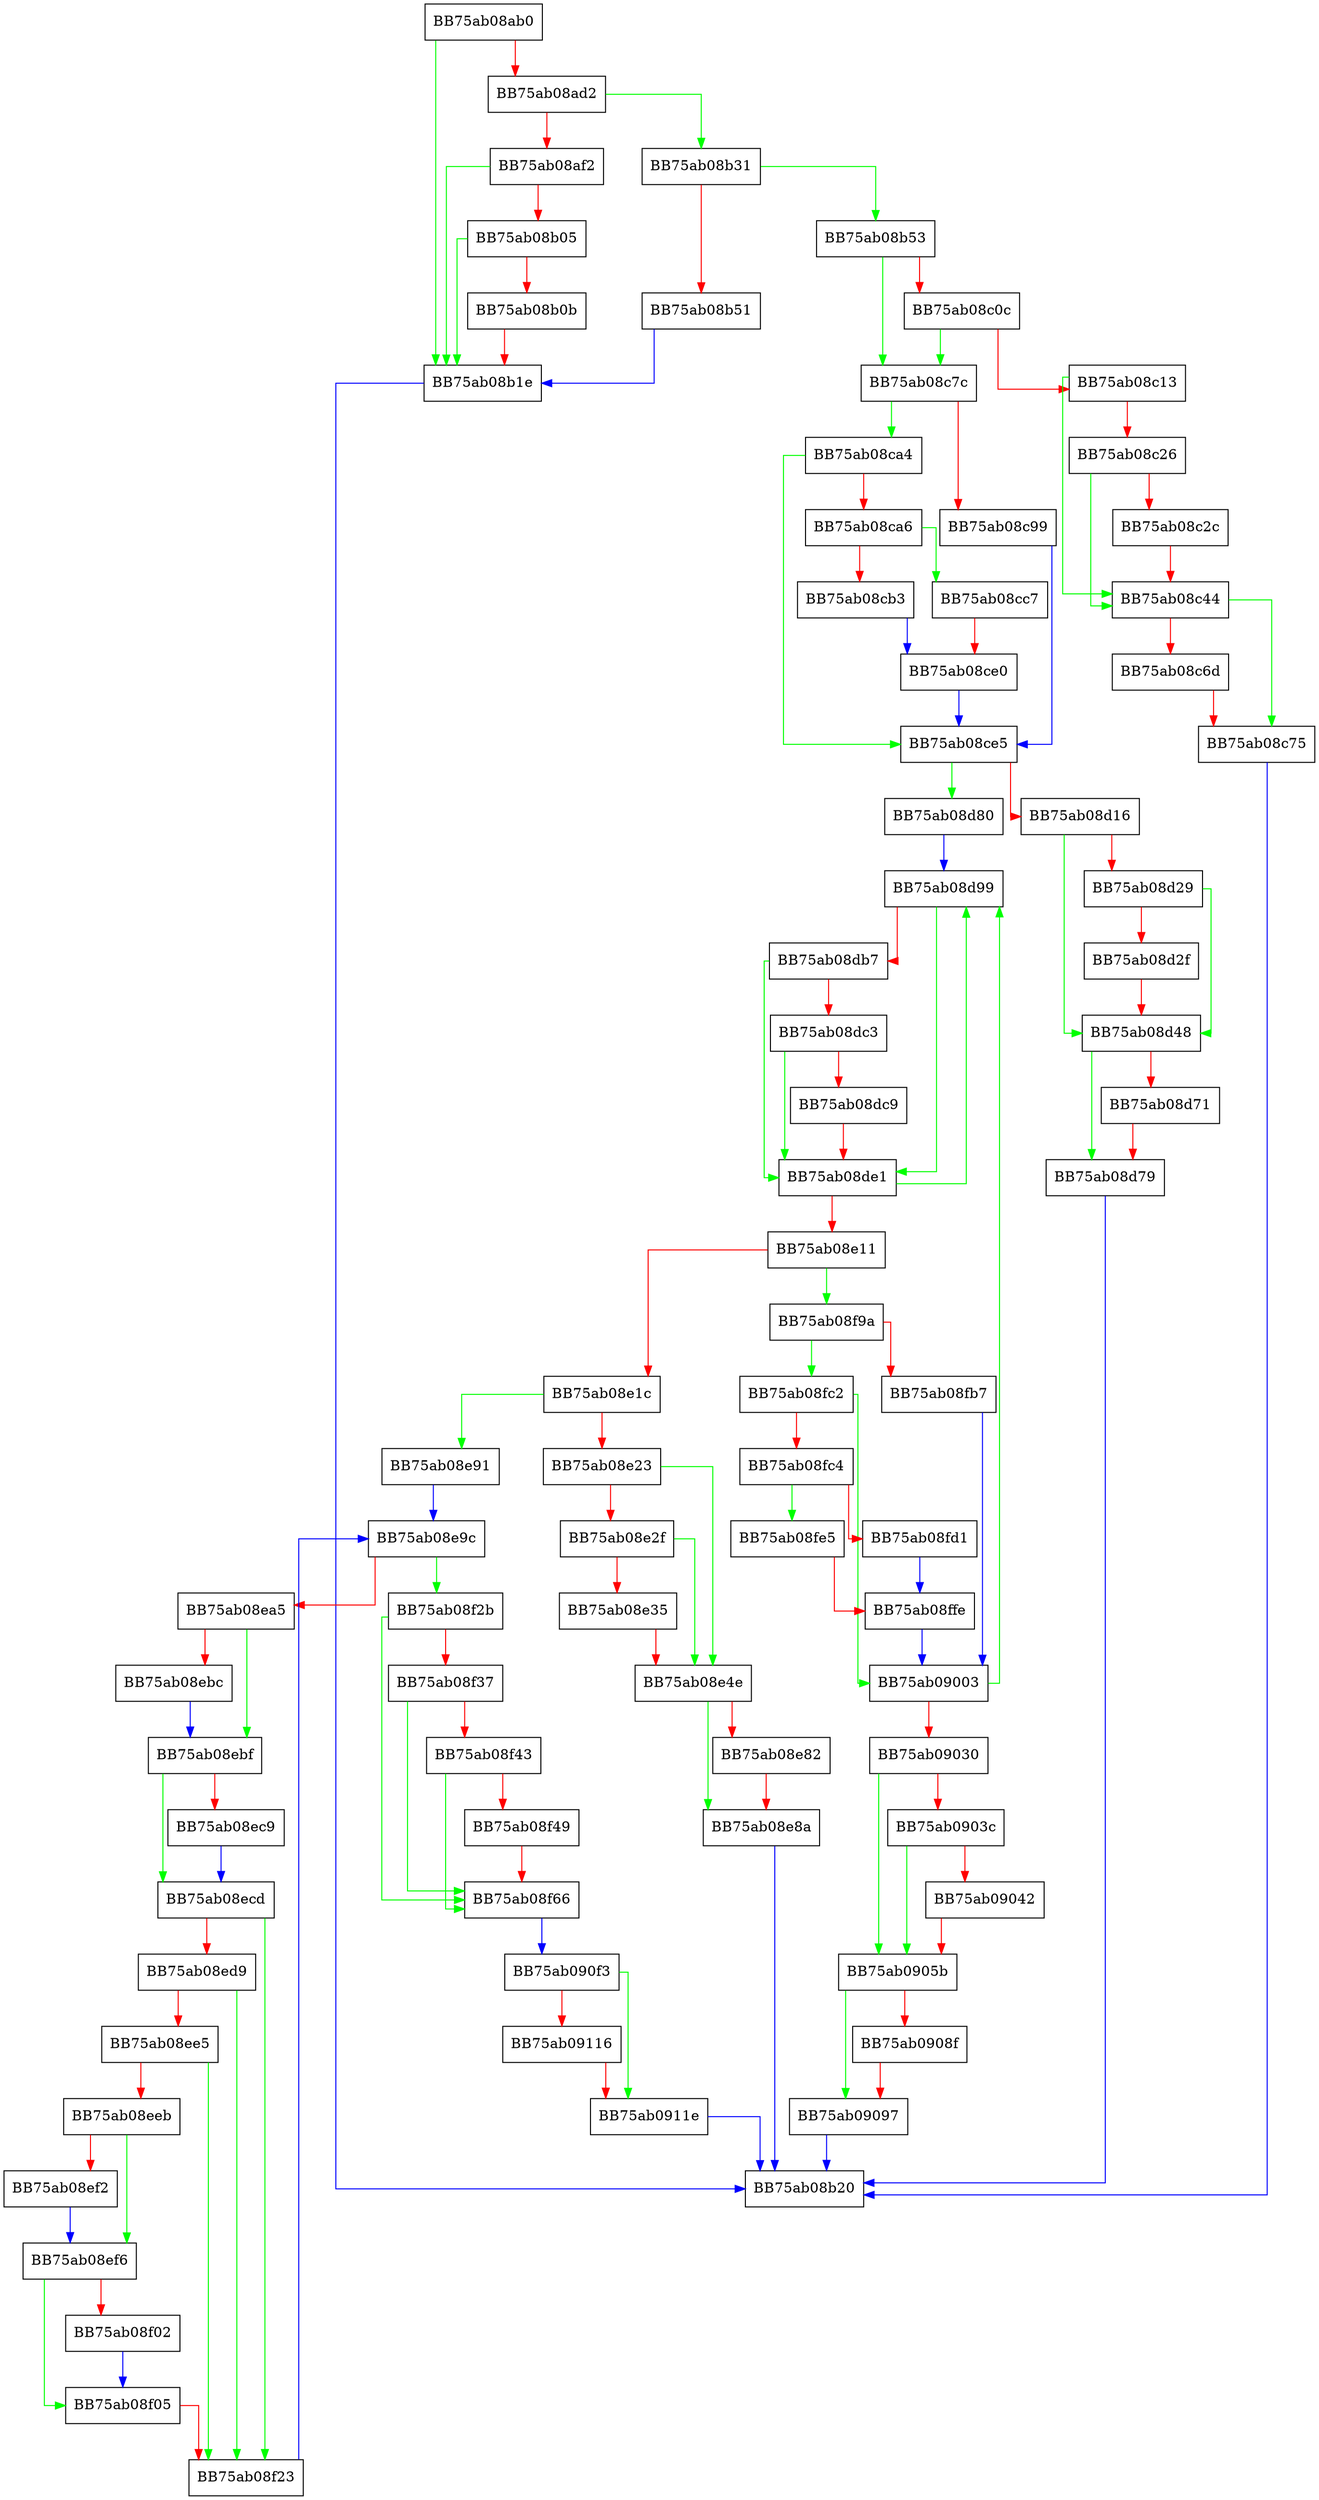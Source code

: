digraph DetachUnloadFilterDriverInstances {
  node [shape="box"];
  graph [splines=ortho];
  BB75ab08ab0 -> BB75ab08b1e [color="green"];
  BB75ab08ab0 -> BB75ab08ad2 [color="red"];
  BB75ab08ad2 -> BB75ab08b31 [color="green"];
  BB75ab08ad2 -> BB75ab08af2 [color="red"];
  BB75ab08af2 -> BB75ab08b1e [color="green"];
  BB75ab08af2 -> BB75ab08b05 [color="red"];
  BB75ab08b05 -> BB75ab08b1e [color="green"];
  BB75ab08b05 -> BB75ab08b0b [color="red"];
  BB75ab08b0b -> BB75ab08b1e [color="red"];
  BB75ab08b1e -> BB75ab08b20 [color="blue"];
  BB75ab08b31 -> BB75ab08b53 [color="green"];
  BB75ab08b31 -> BB75ab08b51 [color="red"];
  BB75ab08b51 -> BB75ab08b1e [color="blue"];
  BB75ab08b53 -> BB75ab08c7c [color="green"];
  BB75ab08b53 -> BB75ab08c0c [color="red"];
  BB75ab08c0c -> BB75ab08c7c [color="green"];
  BB75ab08c0c -> BB75ab08c13 [color="red"];
  BB75ab08c13 -> BB75ab08c44 [color="green"];
  BB75ab08c13 -> BB75ab08c26 [color="red"];
  BB75ab08c26 -> BB75ab08c44 [color="green"];
  BB75ab08c26 -> BB75ab08c2c [color="red"];
  BB75ab08c2c -> BB75ab08c44 [color="red"];
  BB75ab08c44 -> BB75ab08c75 [color="green"];
  BB75ab08c44 -> BB75ab08c6d [color="red"];
  BB75ab08c6d -> BB75ab08c75 [color="red"];
  BB75ab08c75 -> BB75ab08b20 [color="blue"];
  BB75ab08c7c -> BB75ab08ca4 [color="green"];
  BB75ab08c7c -> BB75ab08c99 [color="red"];
  BB75ab08c99 -> BB75ab08ce5 [color="blue"];
  BB75ab08ca4 -> BB75ab08ce5 [color="green"];
  BB75ab08ca4 -> BB75ab08ca6 [color="red"];
  BB75ab08ca6 -> BB75ab08cc7 [color="green"];
  BB75ab08ca6 -> BB75ab08cb3 [color="red"];
  BB75ab08cb3 -> BB75ab08ce0 [color="blue"];
  BB75ab08cc7 -> BB75ab08ce0 [color="red"];
  BB75ab08ce0 -> BB75ab08ce5 [color="blue"];
  BB75ab08ce5 -> BB75ab08d80 [color="green"];
  BB75ab08ce5 -> BB75ab08d16 [color="red"];
  BB75ab08d16 -> BB75ab08d48 [color="green"];
  BB75ab08d16 -> BB75ab08d29 [color="red"];
  BB75ab08d29 -> BB75ab08d48 [color="green"];
  BB75ab08d29 -> BB75ab08d2f [color="red"];
  BB75ab08d2f -> BB75ab08d48 [color="red"];
  BB75ab08d48 -> BB75ab08d79 [color="green"];
  BB75ab08d48 -> BB75ab08d71 [color="red"];
  BB75ab08d71 -> BB75ab08d79 [color="red"];
  BB75ab08d79 -> BB75ab08b20 [color="blue"];
  BB75ab08d80 -> BB75ab08d99 [color="blue"];
  BB75ab08d99 -> BB75ab08de1 [color="green"];
  BB75ab08d99 -> BB75ab08db7 [color="red"];
  BB75ab08db7 -> BB75ab08de1 [color="green"];
  BB75ab08db7 -> BB75ab08dc3 [color="red"];
  BB75ab08dc3 -> BB75ab08de1 [color="green"];
  BB75ab08dc3 -> BB75ab08dc9 [color="red"];
  BB75ab08dc9 -> BB75ab08de1 [color="red"];
  BB75ab08de1 -> BB75ab08d99 [color="green"];
  BB75ab08de1 -> BB75ab08e11 [color="red"];
  BB75ab08e11 -> BB75ab08f9a [color="green"];
  BB75ab08e11 -> BB75ab08e1c [color="red"];
  BB75ab08e1c -> BB75ab08e91 [color="green"];
  BB75ab08e1c -> BB75ab08e23 [color="red"];
  BB75ab08e23 -> BB75ab08e4e [color="green"];
  BB75ab08e23 -> BB75ab08e2f [color="red"];
  BB75ab08e2f -> BB75ab08e4e [color="green"];
  BB75ab08e2f -> BB75ab08e35 [color="red"];
  BB75ab08e35 -> BB75ab08e4e [color="red"];
  BB75ab08e4e -> BB75ab08e8a [color="green"];
  BB75ab08e4e -> BB75ab08e82 [color="red"];
  BB75ab08e82 -> BB75ab08e8a [color="red"];
  BB75ab08e8a -> BB75ab08b20 [color="blue"];
  BB75ab08e91 -> BB75ab08e9c [color="blue"];
  BB75ab08e9c -> BB75ab08f2b [color="green"];
  BB75ab08e9c -> BB75ab08ea5 [color="red"];
  BB75ab08ea5 -> BB75ab08ebf [color="green"];
  BB75ab08ea5 -> BB75ab08ebc [color="red"];
  BB75ab08ebc -> BB75ab08ebf [color="blue"];
  BB75ab08ebf -> BB75ab08ecd [color="green"];
  BB75ab08ebf -> BB75ab08ec9 [color="red"];
  BB75ab08ec9 -> BB75ab08ecd [color="blue"];
  BB75ab08ecd -> BB75ab08f23 [color="green"];
  BB75ab08ecd -> BB75ab08ed9 [color="red"];
  BB75ab08ed9 -> BB75ab08f23 [color="green"];
  BB75ab08ed9 -> BB75ab08ee5 [color="red"];
  BB75ab08ee5 -> BB75ab08f23 [color="green"];
  BB75ab08ee5 -> BB75ab08eeb [color="red"];
  BB75ab08eeb -> BB75ab08ef6 [color="green"];
  BB75ab08eeb -> BB75ab08ef2 [color="red"];
  BB75ab08ef2 -> BB75ab08ef6 [color="blue"];
  BB75ab08ef6 -> BB75ab08f05 [color="green"];
  BB75ab08ef6 -> BB75ab08f02 [color="red"];
  BB75ab08f02 -> BB75ab08f05 [color="blue"];
  BB75ab08f05 -> BB75ab08f23 [color="red"];
  BB75ab08f23 -> BB75ab08e9c [color="blue"];
  BB75ab08f2b -> BB75ab08f66 [color="green"];
  BB75ab08f2b -> BB75ab08f37 [color="red"];
  BB75ab08f37 -> BB75ab08f66 [color="green"];
  BB75ab08f37 -> BB75ab08f43 [color="red"];
  BB75ab08f43 -> BB75ab08f66 [color="green"];
  BB75ab08f43 -> BB75ab08f49 [color="red"];
  BB75ab08f49 -> BB75ab08f66 [color="red"];
  BB75ab08f66 -> BB75ab090f3 [color="blue"];
  BB75ab08f9a -> BB75ab08fc2 [color="green"];
  BB75ab08f9a -> BB75ab08fb7 [color="red"];
  BB75ab08fb7 -> BB75ab09003 [color="blue"];
  BB75ab08fc2 -> BB75ab09003 [color="green"];
  BB75ab08fc2 -> BB75ab08fc4 [color="red"];
  BB75ab08fc4 -> BB75ab08fe5 [color="green"];
  BB75ab08fc4 -> BB75ab08fd1 [color="red"];
  BB75ab08fd1 -> BB75ab08ffe [color="blue"];
  BB75ab08fe5 -> BB75ab08ffe [color="red"];
  BB75ab08ffe -> BB75ab09003 [color="blue"];
  BB75ab09003 -> BB75ab08d99 [color="green"];
  BB75ab09003 -> BB75ab09030 [color="red"];
  BB75ab09030 -> BB75ab0905b [color="green"];
  BB75ab09030 -> BB75ab0903c [color="red"];
  BB75ab0903c -> BB75ab0905b [color="green"];
  BB75ab0903c -> BB75ab09042 [color="red"];
  BB75ab09042 -> BB75ab0905b [color="red"];
  BB75ab0905b -> BB75ab09097 [color="green"];
  BB75ab0905b -> BB75ab0908f [color="red"];
  BB75ab0908f -> BB75ab09097 [color="red"];
  BB75ab09097 -> BB75ab08b20 [color="blue"];
  BB75ab090f3 -> BB75ab0911e [color="green"];
  BB75ab090f3 -> BB75ab09116 [color="red"];
  BB75ab09116 -> BB75ab0911e [color="red"];
  BB75ab0911e -> BB75ab08b20 [color="blue"];
}